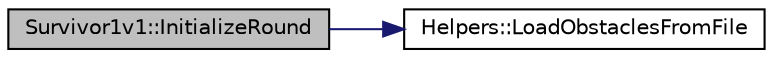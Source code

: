 digraph G
{
  edge [fontname="Helvetica",fontsize="10",labelfontname="Helvetica",labelfontsize="10"];
  node [fontname="Helvetica",fontsize="10",shape=record];
  rankdir="LR";
  Node1 [label="Survivor1v1::InitializeRound",height=0.2,width=0.4,color="black", fillcolor="grey75", style="filled" fontcolor="black"];
  Node1 -> Node2 [color="midnightblue",fontsize="10",style="solid",fontname="Helvetica"];
  Node2 [label="Helpers::LoadObstaclesFromFile",height=0.2,width=0.4,color="black", fillcolor="white", style="filled",URL="$namespace_helpers.html#a3d855f7adefe59b676acb0a087c87656",tooltip="Loads the obstacles positions from the file."];
}
